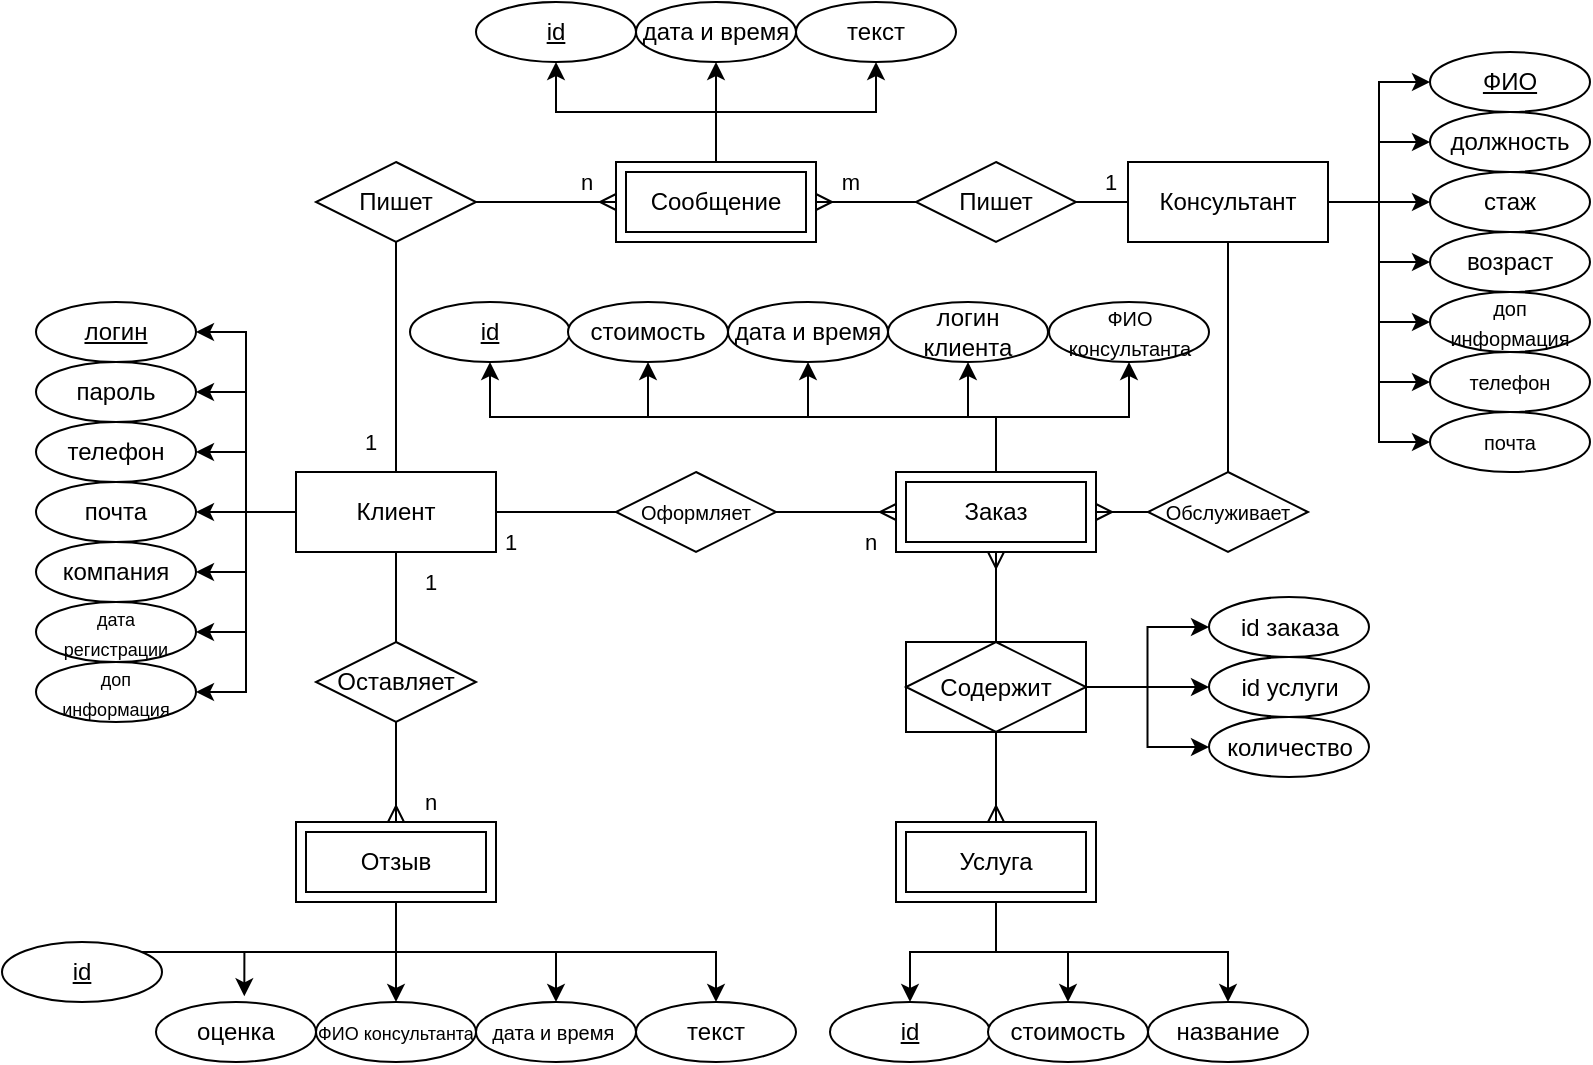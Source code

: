 <mxfile version="26.0.16">
  <diagram name="Страница — 1" id="WdEJ7dndmOHRNhGDNfjg">
    <mxGraphModel dx="867" dy="546" grid="0" gridSize="10" guides="1" tooltips="1" connect="1" arrows="1" fold="1" page="1" pageScale="1" pageWidth="1169" pageHeight="1654" math="0" shadow="0">
      <root>
        <mxCell id="0" />
        <mxCell id="1" parent="0" />
        <mxCell id="v3WnNU0bLer0yjJQHdxO-15" style="edgeStyle=orthogonalEdgeStyle;rounded=0;orthogonalLoop=1;jettySize=auto;html=1;exitX=0;exitY=0.5;exitDx=0;exitDy=0;entryX=1;entryY=0.5;entryDx=0;entryDy=0;" edge="1" parent="1" source="v3WnNU0bLer0yjJQHdxO-1" target="v3WnNU0bLer0yjJQHdxO-7">
          <mxGeometry relative="1" as="geometry" />
        </mxCell>
        <mxCell id="v3WnNU0bLer0yjJQHdxO-16" style="edgeStyle=orthogonalEdgeStyle;rounded=0;orthogonalLoop=1;jettySize=auto;html=1;exitX=0;exitY=0.5;exitDx=0;exitDy=0;entryX=1;entryY=0.5;entryDx=0;entryDy=0;" edge="1" parent="1" source="v3WnNU0bLer0yjJQHdxO-1" target="v3WnNU0bLer0yjJQHdxO-8">
          <mxGeometry relative="1" as="geometry" />
        </mxCell>
        <mxCell id="v3WnNU0bLer0yjJQHdxO-17" style="edgeStyle=orthogonalEdgeStyle;rounded=0;orthogonalLoop=1;jettySize=auto;html=1;exitX=0;exitY=0.5;exitDx=0;exitDy=0;entryX=1;entryY=0.5;entryDx=0;entryDy=0;" edge="1" parent="1" source="v3WnNU0bLer0yjJQHdxO-1" target="v3WnNU0bLer0yjJQHdxO-9">
          <mxGeometry relative="1" as="geometry" />
        </mxCell>
        <mxCell id="v3WnNU0bLer0yjJQHdxO-18" style="edgeStyle=orthogonalEdgeStyle;rounded=0;orthogonalLoop=1;jettySize=auto;html=1;exitX=0;exitY=0.5;exitDx=0;exitDy=0;entryX=1;entryY=0.5;entryDx=0;entryDy=0;" edge="1" parent="1" source="v3WnNU0bLer0yjJQHdxO-1" target="v3WnNU0bLer0yjJQHdxO-10">
          <mxGeometry relative="1" as="geometry" />
        </mxCell>
        <mxCell id="v3WnNU0bLer0yjJQHdxO-19" style="edgeStyle=orthogonalEdgeStyle;rounded=0;orthogonalLoop=1;jettySize=auto;html=1;exitX=0;exitY=0.5;exitDx=0;exitDy=0;entryX=1;entryY=0.5;entryDx=0;entryDy=0;" edge="1" parent="1" source="v3WnNU0bLer0yjJQHdxO-1" target="v3WnNU0bLer0yjJQHdxO-11">
          <mxGeometry relative="1" as="geometry" />
        </mxCell>
        <mxCell id="v3WnNU0bLer0yjJQHdxO-20" style="edgeStyle=orthogonalEdgeStyle;rounded=0;orthogonalLoop=1;jettySize=auto;html=1;exitX=0;exitY=0.5;exitDx=0;exitDy=0;entryX=1;entryY=0.5;entryDx=0;entryDy=0;" edge="1" parent="1" source="v3WnNU0bLer0yjJQHdxO-1" target="v3WnNU0bLer0yjJQHdxO-12">
          <mxGeometry relative="1" as="geometry" />
        </mxCell>
        <mxCell id="v3WnNU0bLer0yjJQHdxO-21" style="edgeStyle=orthogonalEdgeStyle;rounded=0;orthogonalLoop=1;jettySize=auto;html=1;exitX=0;exitY=0.5;exitDx=0;exitDy=0;entryX=1;entryY=0.5;entryDx=0;entryDy=0;" edge="1" parent="1" source="v3WnNU0bLer0yjJQHdxO-1" target="v3WnNU0bLer0yjJQHdxO-13">
          <mxGeometry relative="1" as="geometry" />
        </mxCell>
        <mxCell id="v3WnNU0bLer0yjJQHdxO-23" value="1" style="edgeStyle=orthogonalEdgeStyle;rounded=0;orthogonalLoop=1;jettySize=auto;html=1;exitX=0.5;exitY=1;exitDx=0;exitDy=0;endArrow=none;startFill=0;startArrow=none;" edge="1" parent="1" source="v3WnNU0bLer0yjJQHdxO-1" target="v3WnNU0bLer0yjJQHdxO-22">
          <mxGeometry x="-0.333" y="17" relative="1" as="geometry">
            <mxPoint as="offset" />
          </mxGeometry>
        </mxCell>
        <mxCell id="v3WnNU0bLer0yjJQHdxO-43" value="1" style="edgeStyle=orthogonalEdgeStyle;rounded=0;orthogonalLoop=1;jettySize=auto;html=1;exitX=0.5;exitY=0;exitDx=0;exitDy=0;entryX=0.5;entryY=1;entryDx=0;entryDy=0;endArrow=none;startFill=0;" edge="1" parent="1" source="v3WnNU0bLer0yjJQHdxO-1" target="v3WnNU0bLer0yjJQHdxO-37">
          <mxGeometry x="-0.739" y="13" relative="1" as="geometry">
            <mxPoint as="offset" />
          </mxGeometry>
        </mxCell>
        <mxCell id="v3WnNU0bLer0yjJQHdxO-54" value="1" style="edgeStyle=orthogonalEdgeStyle;rounded=0;orthogonalLoop=1;jettySize=auto;html=1;exitX=1;exitY=0.5;exitDx=0;exitDy=0;endArrow=none;startFill=0;" edge="1" parent="1" source="v3WnNU0bLer0yjJQHdxO-1" target="v3WnNU0bLer0yjJQHdxO-39">
          <mxGeometry x="-0.767" y="-15" relative="1" as="geometry">
            <mxPoint as="offset" />
          </mxGeometry>
        </mxCell>
        <mxCell id="v3WnNU0bLer0yjJQHdxO-1" value="Клиент" style="whiteSpace=wrap;html=1;align=center;" vertex="1" parent="1">
          <mxGeometry x="220" y="265" width="100" height="40" as="geometry" />
        </mxCell>
        <mxCell id="v3WnNU0bLer0yjJQHdxO-45" value="1" style="edgeStyle=orthogonalEdgeStyle;rounded=0;orthogonalLoop=1;jettySize=auto;html=1;exitX=0;exitY=0.5;exitDx=0;exitDy=0;endArrow=none;startFill=0;" edge="1" parent="1" source="v3WnNU0bLer0yjJQHdxO-2" target="v3WnNU0bLer0yjJQHdxO-38">
          <mxGeometry x="-0.667" y="-10" relative="1" as="geometry">
            <mxPoint as="offset" />
          </mxGeometry>
        </mxCell>
        <mxCell id="v3WnNU0bLer0yjJQHdxO-58" style="edgeStyle=orthogonalEdgeStyle;rounded=0;orthogonalLoop=1;jettySize=auto;html=1;exitX=0.5;exitY=1;exitDx=0;exitDy=0;entryX=0.5;entryY=0;entryDx=0;entryDy=0;endArrow=none;startFill=0;" edge="1" parent="1" source="v3WnNU0bLer0yjJQHdxO-2" target="v3WnNU0bLer0yjJQHdxO-40">
          <mxGeometry relative="1" as="geometry" />
        </mxCell>
        <mxCell id="v3WnNU0bLer0yjJQHdxO-100" style="edgeStyle=orthogonalEdgeStyle;rounded=0;orthogonalLoop=1;jettySize=auto;html=1;exitX=1;exitY=0.5;exitDx=0;exitDy=0;entryX=0;entryY=0.5;entryDx=0;entryDy=0;" edge="1" parent="1" source="v3WnNU0bLer0yjJQHdxO-2" target="v3WnNU0bLer0yjJQHdxO-95">
          <mxGeometry relative="1" as="geometry" />
        </mxCell>
        <mxCell id="v3WnNU0bLer0yjJQHdxO-101" style="edgeStyle=orthogonalEdgeStyle;rounded=0;orthogonalLoop=1;jettySize=auto;html=1;exitX=1;exitY=0.5;exitDx=0;exitDy=0;entryX=0;entryY=0.5;entryDx=0;entryDy=0;" edge="1" parent="1" source="v3WnNU0bLer0yjJQHdxO-2" target="v3WnNU0bLer0yjJQHdxO-96">
          <mxGeometry relative="1" as="geometry" />
        </mxCell>
        <mxCell id="v3WnNU0bLer0yjJQHdxO-102" style="edgeStyle=orthogonalEdgeStyle;rounded=0;orthogonalLoop=1;jettySize=auto;html=1;exitX=1;exitY=0.5;exitDx=0;exitDy=0;" edge="1" parent="1" source="v3WnNU0bLer0yjJQHdxO-2" target="v3WnNU0bLer0yjJQHdxO-97">
          <mxGeometry relative="1" as="geometry" />
        </mxCell>
        <mxCell id="v3WnNU0bLer0yjJQHdxO-103" style="edgeStyle=orthogonalEdgeStyle;rounded=0;orthogonalLoop=1;jettySize=auto;html=1;exitX=1;exitY=0.5;exitDx=0;exitDy=0;" edge="1" parent="1" source="v3WnNU0bLer0yjJQHdxO-2" target="v3WnNU0bLer0yjJQHdxO-98">
          <mxGeometry relative="1" as="geometry" />
        </mxCell>
        <mxCell id="v3WnNU0bLer0yjJQHdxO-104" style="edgeStyle=orthogonalEdgeStyle;rounded=0;orthogonalLoop=1;jettySize=auto;html=1;exitX=1;exitY=0.5;exitDx=0;exitDy=0;entryX=0;entryY=0.5;entryDx=0;entryDy=0;" edge="1" parent="1" source="v3WnNU0bLer0yjJQHdxO-2" target="v3WnNU0bLer0yjJQHdxO-99">
          <mxGeometry relative="1" as="geometry" />
        </mxCell>
        <mxCell id="v3WnNU0bLer0yjJQHdxO-107" style="edgeStyle=orthogonalEdgeStyle;rounded=0;orthogonalLoop=1;jettySize=auto;html=1;exitX=1;exitY=0.5;exitDx=0;exitDy=0;entryX=0;entryY=0.5;entryDx=0;entryDy=0;" edge="1" parent="1" source="v3WnNU0bLer0yjJQHdxO-2" target="v3WnNU0bLer0yjJQHdxO-105">
          <mxGeometry relative="1" as="geometry" />
        </mxCell>
        <mxCell id="v3WnNU0bLer0yjJQHdxO-108" style="edgeStyle=orthogonalEdgeStyle;rounded=0;orthogonalLoop=1;jettySize=auto;html=1;exitX=1;exitY=0.5;exitDx=0;exitDy=0;entryX=0;entryY=0.5;entryDx=0;entryDy=0;" edge="1" parent="1" source="v3WnNU0bLer0yjJQHdxO-2" target="v3WnNU0bLer0yjJQHdxO-106">
          <mxGeometry relative="1" as="geometry" />
        </mxCell>
        <mxCell id="v3WnNU0bLer0yjJQHdxO-2" value="Консультант" style="whiteSpace=wrap;html=1;align=center;" vertex="1" parent="1">
          <mxGeometry x="636" y="110" width="100" height="40" as="geometry" />
        </mxCell>
        <mxCell id="v3WnNU0bLer0yjJQHdxO-32" style="edgeStyle=orthogonalEdgeStyle;rounded=0;orthogonalLoop=1;jettySize=auto;html=1;exitX=0.5;exitY=1;exitDx=0;exitDy=0;entryX=0.5;entryY=0;entryDx=0;entryDy=0;" edge="1" parent="1" source="v3WnNU0bLer0yjJQHdxO-3">
          <mxGeometry relative="1" as="geometry">
            <mxPoint x="110" y="530" as="targetPoint" />
          </mxGeometry>
        </mxCell>
        <mxCell id="v3WnNU0bLer0yjJQHdxO-34" style="edgeStyle=orthogonalEdgeStyle;rounded=0;orthogonalLoop=1;jettySize=auto;html=1;exitX=0.5;exitY=1;exitDx=0;exitDy=0;entryX=0.5;entryY=0;entryDx=0;entryDy=0;" edge="1" parent="1" source="v3WnNU0bLer0yjJQHdxO-3" target="v3WnNU0bLer0yjJQHdxO-28">
          <mxGeometry relative="1" as="geometry" />
        </mxCell>
        <mxCell id="v3WnNU0bLer0yjJQHdxO-35" style="edgeStyle=orthogonalEdgeStyle;rounded=0;orthogonalLoop=1;jettySize=auto;html=1;exitX=0.5;exitY=1;exitDx=0;exitDy=0;" edge="1" parent="1" source="v3WnNU0bLer0yjJQHdxO-3" target="v3WnNU0bLer0yjJQHdxO-29">
          <mxGeometry relative="1" as="geometry" />
        </mxCell>
        <mxCell id="v3WnNU0bLer0yjJQHdxO-36" style="edgeStyle=orthogonalEdgeStyle;rounded=0;orthogonalLoop=1;jettySize=auto;html=1;exitX=0.5;exitY=1;exitDx=0;exitDy=0;" edge="1" parent="1" source="v3WnNU0bLer0yjJQHdxO-3" target="v3WnNU0bLer0yjJQHdxO-30">
          <mxGeometry relative="1" as="geometry" />
        </mxCell>
        <mxCell id="v3WnNU0bLer0yjJQHdxO-3" value="Отзыв" style="shape=ext;margin=3;double=1;whiteSpace=wrap;html=1;align=center;" vertex="1" parent="1">
          <mxGeometry x="220" y="440" width="100" height="40" as="geometry" />
        </mxCell>
        <mxCell id="v3WnNU0bLer0yjJQHdxO-75" style="edgeStyle=orthogonalEdgeStyle;rounded=0;orthogonalLoop=1;jettySize=auto;html=1;exitX=0.5;exitY=1;exitDx=0;exitDy=0;entryX=0.5;entryY=0;entryDx=0;entryDy=0;" edge="1" parent="1" source="v3WnNU0bLer0yjJQHdxO-4" target="v3WnNU0bLer0yjJQHdxO-72">
          <mxGeometry relative="1" as="geometry" />
        </mxCell>
        <mxCell id="v3WnNU0bLer0yjJQHdxO-76" style="edgeStyle=orthogonalEdgeStyle;rounded=0;orthogonalLoop=1;jettySize=auto;html=1;exitX=0.5;exitY=1;exitDx=0;exitDy=0;" edge="1" parent="1" source="v3WnNU0bLer0yjJQHdxO-4" target="v3WnNU0bLer0yjJQHdxO-73">
          <mxGeometry relative="1" as="geometry" />
        </mxCell>
        <mxCell id="v3WnNU0bLer0yjJQHdxO-77" style="edgeStyle=orthogonalEdgeStyle;rounded=0;orthogonalLoop=1;jettySize=auto;html=1;exitX=0.5;exitY=1;exitDx=0;exitDy=0;" edge="1" parent="1" source="v3WnNU0bLer0yjJQHdxO-4" target="v3WnNU0bLer0yjJQHdxO-74">
          <mxGeometry relative="1" as="geometry" />
        </mxCell>
        <mxCell id="v3WnNU0bLer0yjJQHdxO-4" value="Услуга" style="shape=ext;margin=3;double=1;whiteSpace=wrap;html=1;align=center;" vertex="1" parent="1">
          <mxGeometry x="520" y="440" width="100" height="40" as="geometry" />
        </mxCell>
        <mxCell id="v3WnNU0bLer0yjJQHdxO-79" style="edgeStyle=orthogonalEdgeStyle;rounded=0;orthogonalLoop=1;jettySize=auto;html=1;exitX=0.5;exitY=0;exitDx=0;exitDy=0;entryX=0.5;entryY=1;entryDx=0;entryDy=0;" edge="1" parent="1" source="v3WnNU0bLer0yjJQHdxO-5" target="v3WnNU0bLer0yjJQHdxO-62">
          <mxGeometry relative="1" as="geometry" />
        </mxCell>
        <mxCell id="v3WnNU0bLer0yjJQHdxO-80" style="edgeStyle=orthogonalEdgeStyle;rounded=0;orthogonalLoop=1;jettySize=auto;html=1;exitX=0.5;exitY=0;exitDx=0;exitDy=0;entryX=0.5;entryY=1;entryDx=0;entryDy=0;" edge="1" parent="1" source="v3WnNU0bLer0yjJQHdxO-5" target="v3WnNU0bLer0yjJQHdxO-66">
          <mxGeometry relative="1" as="geometry" />
        </mxCell>
        <mxCell id="v3WnNU0bLer0yjJQHdxO-81" style="edgeStyle=orthogonalEdgeStyle;rounded=0;orthogonalLoop=1;jettySize=auto;html=1;exitX=0.5;exitY=0;exitDx=0;exitDy=0;entryX=0.5;entryY=1;entryDx=0;entryDy=0;" edge="1" parent="1" source="v3WnNU0bLer0yjJQHdxO-5" target="v3WnNU0bLer0yjJQHdxO-65">
          <mxGeometry relative="1" as="geometry" />
        </mxCell>
        <mxCell id="v3WnNU0bLer0yjJQHdxO-82" style="edgeStyle=orthogonalEdgeStyle;rounded=0;orthogonalLoop=1;jettySize=auto;html=1;exitX=0.5;exitY=0;exitDx=0;exitDy=0;entryX=0.5;entryY=1;entryDx=0;entryDy=0;" edge="1" parent="1" source="v3WnNU0bLer0yjJQHdxO-5" target="v3WnNU0bLer0yjJQHdxO-64">
          <mxGeometry relative="1" as="geometry" />
        </mxCell>
        <mxCell id="v3WnNU0bLer0yjJQHdxO-83" style="edgeStyle=orthogonalEdgeStyle;rounded=0;orthogonalLoop=1;jettySize=auto;html=1;exitX=0.5;exitY=0;exitDx=0;exitDy=0;entryX=0.5;entryY=1;entryDx=0;entryDy=0;" edge="1" parent="1" source="v3WnNU0bLer0yjJQHdxO-5" target="v3WnNU0bLer0yjJQHdxO-63">
          <mxGeometry relative="1" as="geometry" />
        </mxCell>
        <mxCell id="v3WnNU0bLer0yjJQHdxO-5" value="Заказ" style="shape=ext;margin=3;double=1;whiteSpace=wrap;html=1;align=center;" vertex="1" parent="1">
          <mxGeometry x="520" y="265" width="100" height="40" as="geometry" />
        </mxCell>
        <mxCell id="v3WnNU0bLer0yjJQHdxO-51" style="edgeStyle=orthogonalEdgeStyle;rounded=0;orthogonalLoop=1;jettySize=auto;html=1;exitX=0.5;exitY=0;exitDx=0;exitDy=0;entryX=0.5;entryY=1;entryDx=0;entryDy=0;" edge="1" parent="1" source="v3WnNU0bLer0yjJQHdxO-6" target="v3WnNU0bLer0yjJQHdxO-47">
          <mxGeometry relative="1" as="geometry" />
        </mxCell>
        <mxCell id="v3WnNU0bLer0yjJQHdxO-52" style="edgeStyle=orthogonalEdgeStyle;rounded=0;orthogonalLoop=1;jettySize=auto;html=1;exitX=0.5;exitY=0;exitDx=0;exitDy=0;" edge="1" parent="1" source="v3WnNU0bLer0yjJQHdxO-6" target="v3WnNU0bLer0yjJQHdxO-50">
          <mxGeometry relative="1" as="geometry" />
        </mxCell>
        <mxCell id="v3WnNU0bLer0yjJQHdxO-53" style="edgeStyle=orthogonalEdgeStyle;rounded=0;orthogonalLoop=1;jettySize=auto;html=1;exitX=0.5;exitY=0;exitDx=0;exitDy=0;entryX=0.5;entryY=1;entryDx=0;entryDy=0;" edge="1" parent="1" source="v3WnNU0bLer0yjJQHdxO-6" target="v3WnNU0bLer0yjJQHdxO-48">
          <mxGeometry relative="1" as="geometry" />
        </mxCell>
        <mxCell id="v3WnNU0bLer0yjJQHdxO-6" value="Сообщение" style="shape=ext;margin=3;double=1;whiteSpace=wrap;html=1;align=center;" vertex="1" parent="1">
          <mxGeometry x="380" y="110" width="100" height="40" as="geometry" />
        </mxCell>
        <mxCell id="v3WnNU0bLer0yjJQHdxO-7" value="&lt;u&gt;логин&lt;/u&gt;" style="ellipse;whiteSpace=wrap;html=1;align=center;" vertex="1" parent="1">
          <mxGeometry x="90" y="180" width="80" height="30" as="geometry" />
        </mxCell>
        <mxCell id="v3WnNU0bLer0yjJQHdxO-8" value="пароль" style="ellipse;whiteSpace=wrap;html=1;align=center;" vertex="1" parent="1">
          <mxGeometry x="90" y="210" width="80" height="30" as="geometry" />
        </mxCell>
        <mxCell id="v3WnNU0bLer0yjJQHdxO-9" value="телефон" style="ellipse;whiteSpace=wrap;html=1;align=center;" vertex="1" parent="1">
          <mxGeometry x="90" y="240" width="80" height="30" as="geometry" />
        </mxCell>
        <mxCell id="v3WnNU0bLer0yjJQHdxO-10" value="почта" style="ellipse;whiteSpace=wrap;html=1;align=center;" vertex="1" parent="1">
          <mxGeometry x="90" y="270" width="80" height="30" as="geometry" />
        </mxCell>
        <mxCell id="v3WnNU0bLer0yjJQHdxO-11" value="компания" style="ellipse;whiteSpace=wrap;html=1;align=center;" vertex="1" parent="1">
          <mxGeometry x="90" y="300" width="80" height="30" as="geometry" />
        </mxCell>
        <mxCell id="v3WnNU0bLer0yjJQHdxO-12" value="&lt;font style=&quot;font-size: 9px;&quot;&gt;дата&lt;br&gt;регистрации&lt;/font&gt;" style="ellipse;whiteSpace=wrap;html=1;align=center;" vertex="1" parent="1">
          <mxGeometry x="90" y="330" width="80" height="30" as="geometry" />
        </mxCell>
        <mxCell id="v3WnNU0bLer0yjJQHdxO-13" value="&lt;font style=&quot;font-size: 9px;&quot;&gt;доп&lt;br&gt;информация&lt;/font&gt;" style="ellipse;whiteSpace=wrap;html=1;align=center;" vertex="1" parent="1">
          <mxGeometry x="90" y="360" width="80" height="30" as="geometry" />
        </mxCell>
        <mxCell id="v3WnNU0bLer0yjJQHdxO-24" value="n" style="edgeStyle=orthogonalEdgeStyle;rounded=0;orthogonalLoop=1;jettySize=auto;html=1;exitX=0.5;exitY=1;exitDx=0;exitDy=0;endArrow=ERmany;endFill=0;" edge="1" parent="1" source="v3WnNU0bLer0yjJQHdxO-22" target="v3WnNU0bLer0yjJQHdxO-3">
          <mxGeometry x="0.6" y="17" relative="1" as="geometry">
            <mxPoint as="offset" />
          </mxGeometry>
        </mxCell>
        <mxCell id="v3WnNU0bLer0yjJQHdxO-22" value="Оставляет" style="shape=rhombus;perimeter=rhombusPerimeter;whiteSpace=wrap;html=1;align=center;" vertex="1" parent="1">
          <mxGeometry x="230" y="350" width="80" height="40" as="geometry" />
        </mxCell>
        <mxCell id="v3WnNU0bLer0yjJQHdxO-26" value="&lt;u style=&quot;&quot;&gt;&lt;font&gt;id&lt;/font&gt;&lt;/u&gt;" style="ellipse;whiteSpace=wrap;html=1;align=center;" vertex="1" parent="1">
          <mxGeometry x="73" y="500" width="80" height="30" as="geometry" />
        </mxCell>
        <mxCell id="v3WnNU0bLer0yjJQHdxO-27" value="&lt;font&gt;оценка&lt;/font&gt;" style="ellipse;whiteSpace=wrap;html=1;align=center;" vertex="1" parent="1">
          <mxGeometry x="150" y="530" width="80" height="30" as="geometry" />
        </mxCell>
        <mxCell id="v3WnNU0bLer0yjJQHdxO-28" value="&lt;font style=&quot;font-size: 9px;&quot;&gt;ФИО консультанта&lt;/font&gt;" style="ellipse;whiteSpace=wrap;html=1;align=center;" vertex="1" parent="1">
          <mxGeometry x="230" y="530" width="80" height="30" as="geometry" />
        </mxCell>
        <mxCell id="v3WnNU0bLer0yjJQHdxO-29" value="&lt;span style=&quot;font-size: 10px;&quot;&gt;дата и время&amp;nbsp;&lt;/span&gt;" style="ellipse;whiteSpace=wrap;html=1;align=center;" vertex="1" parent="1">
          <mxGeometry x="310" y="530" width="80" height="30" as="geometry" />
        </mxCell>
        <mxCell id="v3WnNU0bLer0yjJQHdxO-30" value="&lt;font&gt;текст&lt;/font&gt;" style="ellipse;whiteSpace=wrap;html=1;align=center;" vertex="1" parent="1">
          <mxGeometry x="390" y="530" width="80" height="30" as="geometry" />
        </mxCell>
        <mxCell id="v3WnNU0bLer0yjJQHdxO-31" style="edgeStyle=orthogonalEdgeStyle;rounded=0;orthogonalLoop=1;jettySize=auto;html=1;exitX=0.5;exitY=1;exitDx=0;exitDy=0;" edge="1" parent="1" source="v3WnNU0bLer0yjJQHdxO-3" target="v3WnNU0bLer0yjJQHdxO-3">
          <mxGeometry relative="1" as="geometry" />
        </mxCell>
        <mxCell id="v3WnNU0bLer0yjJQHdxO-33" style="edgeStyle=orthogonalEdgeStyle;rounded=0;orthogonalLoop=1;jettySize=auto;html=1;exitX=0.5;exitY=1;exitDx=0;exitDy=0;entryX=0.552;entryY=-0.095;entryDx=0;entryDy=0;entryPerimeter=0;" edge="1" parent="1" source="v3WnNU0bLer0yjJQHdxO-3" target="v3WnNU0bLer0yjJQHdxO-27">
          <mxGeometry relative="1" as="geometry" />
        </mxCell>
        <mxCell id="v3WnNU0bLer0yjJQHdxO-44" style="edgeStyle=orthogonalEdgeStyle;rounded=0;orthogonalLoop=1;jettySize=auto;html=1;exitX=1;exitY=0.5;exitDx=0;exitDy=0;endArrow=ERmany;endFill=0;" edge="1" parent="1" source="v3WnNU0bLer0yjJQHdxO-37" target="v3WnNU0bLer0yjJQHdxO-6">
          <mxGeometry relative="1" as="geometry" />
        </mxCell>
        <mxCell id="v3WnNU0bLer0yjJQHdxO-88" value="n" style="edgeLabel;html=1;align=center;verticalAlign=middle;resizable=0;points=[];" vertex="1" connectable="0" parent="v3WnNU0bLer0yjJQHdxO-44">
          <mxGeometry x="0.557" y="-2" relative="1" as="geometry">
            <mxPoint y="-12" as="offset" />
          </mxGeometry>
        </mxCell>
        <mxCell id="v3WnNU0bLer0yjJQHdxO-37" value="Пишет" style="shape=rhombus;perimeter=rhombusPerimeter;whiteSpace=wrap;html=1;align=center;" vertex="1" parent="1">
          <mxGeometry x="230" y="110" width="80" height="40" as="geometry" />
        </mxCell>
        <mxCell id="v3WnNU0bLer0yjJQHdxO-46" value="m" style="edgeStyle=orthogonalEdgeStyle;rounded=0;orthogonalLoop=1;jettySize=auto;html=1;exitX=0;exitY=0.5;exitDx=0;exitDy=0;entryX=1;entryY=0.5;entryDx=0;entryDy=0;endArrow=ERmany;endFill=0;" edge="1" parent="1" source="v3WnNU0bLer0yjJQHdxO-38" target="v3WnNU0bLer0yjJQHdxO-6">
          <mxGeometry x="0.32" y="-10" relative="1" as="geometry">
            <mxPoint as="offset" />
          </mxGeometry>
        </mxCell>
        <mxCell id="v3WnNU0bLer0yjJQHdxO-38" value="Пишет" style="shape=rhombus;perimeter=rhombusPerimeter;whiteSpace=wrap;html=1;align=center;" vertex="1" parent="1">
          <mxGeometry x="530" y="110" width="80" height="40" as="geometry" />
        </mxCell>
        <mxCell id="v3WnNU0bLer0yjJQHdxO-57" value="n" style="edgeStyle=orthogonalEdgeStyle;rounded=0;orthogonalLoop=1;jettySize=auto;html=1;exitX=1;exitY=0.5;exitDx=0;exitDy=0;endArrow=ERmany;endFill=0;" edge="1" parent="1" source="v3WnNU0bLer0yjJQHdxO-39" target="v3WnNU0bLer0yjJQHdxO-5">
          <mxGeometry x="0.567" y="-15" relative="1" as="geometry">
            <mxPoint as="offset" />
          </mxGeometry>
        </mxCell>
        <mxCell id="v3WnNU0bLer0yjJQHdxO-39" value="&lt;font style=&quot;font-size: 10px;&quot;&gt;Оформляет&lt;/font&gt;" style="shape=rhombus;perimeter=rhombusPerimeter;whiteSpace=wrap;html=1;align=center;" vertex="1" parent="1">
          <mxGeometry x="380" y="265" width="80" height="40" as="geometry" />
        </mxCell>
        <mxCell id="v3WnNU0bLer0yjJQHdxO-59" style="edgeStyle=orthogonalEdgeStyle;rounded=0;orthogonalLoop=1;jettySize=auto;html=1;exitX=0;exitY=0.5;exitDx=0;exitDy=0;entryX=1;entryY=0.5;entryDx=0;entryDy=0;endArrow=ERmany;endFill=0;" edge="1" parent="1" source="v3WnNU0bLer0yjJQHdxO-40" target="v3WnNU0bLer0yjJQHdxO-5">
          <mxGeometry relative="1" as="geometry" />
        </mxCell>
        <mxCell id="v3WnNU0bLer0yjJQHdxO-40" value="&lt;font style=&quot;font-size: 10px;&quot;&gt;Обслуживает&lt;/font&gt;" style="shape=rhombus;perimeter=rhombusPerimeter;whiteSpace=wrap;html=1;align=center;" vertex="1" parent="1">
          <mxGeometry x="646" y="265" width="80" height="40" as="geometry" />
        </mxCell>
        <mxCell id="v3WnNU0bLer0yjJQHdxO-47" value="&lt;u&gt;id&lt;/u&gt;" style="ellipse;whiteSpace=wrap;html=1;align=center;" vertex="1" parent="1">
          <mxGeometry x="310" y="30" width="80" height="30" as="geometry" />
        </mxCell>
        <mxCell id="v3WnNU0bLer0yjJQHdxO-48" value="дата и время" style="ellipse;whiteSpace=wrap;html=1;align=center;" vertex="1" parent="1">
          <mxGeometry x="390" y="30" width="80" height="30" as="geometry" />
        </mxCell>
        <mxCell id="v3WnNU0bLer0yjJQHdxO-50" value="текст" style="ellipse;whiteSpace=wrap;html=1;align=center;" vertex="1" parent="1">
          <mxGeometry x="470" y="30" width="80" height="30" as="geometry" />
        </mxCell>
        <mxCell id="v3WnNU0bLer0yjJQHdxO-62" value="&lt;u&gt;id&lt;/u&gt;" style="ellipse;whiteSpace=wrap;html=1;align=center;" vertex="1" parent="1">
          <mxGeometry x="277" y="180" width="80" height="30" as="geometry" />
        </mxCell>
        <mxCell id="v3WnNU0bLer0yjJQHdxO-63" value="стоимость" style="ellipse;whiteSpace=wrap;html=1;align=center;" vertex="1" parent="1">
          <mxGeometry x="356" y="180" width="80" height="30" as="geometry" />
        </mxCell>
        <mxCell id="v3WnNU0bLer0yjJQHdxO-64" value="дата и время" style="ellipse;whiteSpace=wrap;html=1;align=center;" vertex="1" parent="1">
          <mxGeometry x="436" y="180" width="80" height="30" as="geometry" />
        </mxCell>
        <mxCell id="v3WnNU0bLer0yjJQHdxO-65" value="логин клиента" style="ellipse;whiteSpace=wrap;html=1;align=center;" vertex="1" parent="1">
          <mxGeometry x="516" y="180" width="80" height="30" as="geometry" />
        </mxCell>
        <mxCell id="v3WnNU0bLer0yjJQHdxO-66" value="&lt;font style=&quot;font-size: 10px;&quot;&gt;ФИО консультанта&lt;/font&gt;" style="ellipse;whiteSpace=wrap;html=1;align=center;" vertex="1" parent="1">
          <mxGeometry x="596.5" y="180" width="80" height="30" as="geometry" />
        </mxCell>
        <mxCell id="v3WnNU0bLer0yjJQHdxO-70" style="edgeStyle=orthogonalEdgeStyle;rounded=0;orthogonalLoop=1;jettySize=auto;html=1;exitX=0.5;exitY=0;exitDx=0;exitDy=0;endArrow=ERmany;endFill=0;" edge="1" parent="1" source="v3WnNU0bLer0yjJQHdxO-67" target="v3WnNU0bLer0yjJQHdxO-5">
          <mxGeometry relative="1" as="geometry" />
        </mxCell>
        <mxCell id="v3WnNU0bLer0yjJQHdxO-71" style="edgeStyle=orthogonalEdgeStyle;rounded=0;orthogonalLoop=1;jettySize=auto;html=1;exitX=0.5;exitY=1;exitDx=0;exitDy=0;entryX=0.5;entryY=0;entryDx=0;entryDy=0;endArrow=ERmany;endFill=0;" edge="1" parent="1" source="v3WnNU0bLer0yjJQHdxO-67" target="v3WnNU0bLer0yjJQHdxO-4">
          <mxGeometry relative="1" as="geometry" />
        </mxCell>
        <mxCell id="v3WnNU0bLer0yjJQHdxO-92" style="edgeStyle=orthogonalEdgeStyle;rounded=0;orthogonalLoop=1;jettySize=auto;html=1;exitX=1;exitY=0.5;exitDx=0;exitDy=0;entryX=0;entryY=0.5;entryDx=0;entryDy=0;" edge="1" parent="1" source="v3WnNU0bLer0yjJQHdxO-67" target="v3WnNU0bLer0yjJQHdxO-89">
          <mxGeometry relative="1" as="geometry" />
        </mxCell>
        <mxCell id="v3WnNU0bLer0yjJQHdxO-93" style="edgeStyle=orthogonalEdgeStyle;rounded=0;orthogonalLoop=1;jettySize=auto;html=1;exitX=1;exitY=0.5;exitDx=0;exitDy=0;entryX=0;entryY=0.5;entryDx=0;entryDy=0;" edge="1" parent="1" source="v3WnNU0bLer0yjJQHdxO-67" target="v3WnNU0bLer0yjJQHdxO-90">
          <mxGeometry relative="1" as="geometry" />
        </mxCell>
        <mxCell id="v3WnNU0bLer0yjJQHdxO-94" style="edgeStyle=orthogonalEdgeStyle;rounded=0;orthogonalLoop=1;jettySize=auto;html=1;exitX=1;exitY=0.5;exitDx=0;exitDy=0;" edge="1" parent="1" source="v3WnNU0bLer0yjJQHdxO-67" target="v3WnNU0bLer0yjJQHdxO-91">
          <mxGeometry relative="1" as="geometry" />
        </mxCell>
        <mxCell id="v3WnNU0bLer0yjJQHdxO-67" value="Содержит" style="shape=associativeEntity;whiteSpace=wrap;html=1;align=center;" vertex="1" parent="1">
          <mxGeometry x="525" y="350" width="90" height="45" as="geometry" />
        </mxCell>
        <mxCell id="v3WnNU0bLer0yjJQHdxO-72" value="&lt;u&gt;id&lt;/u&gt;" style="ellipse;whiteSpace=wrap;html=1;align=center;" vertex="1" parent="1">
          <mxGeometry x="487" y="530" width="80" height="30" as="geometry" />
        </mxCell>
        <mxCell id="v3WnNU0bLer0yjJQHdxO-73" value="стоимость" style="ellipse;whiteSpace=wrap;html=1;align=center;" vertex="1" parent="1">
          <mxGeometry x="566" y="530" width="80" height="30" as="geometry" />
        </mxCell>
        <mxCell id="v3WnNU0bLer0yjJQHdxO-74" value="название" style="ellipse;whiteSpace=wrap;html=1;align=center;" vertex="1" parent="1">
          <mxGeometry x="646" y="530" width="80" height="30" as="geometry" />
        </mxCell>
        <mxCell id="v3WnNU0bLer0yjJQHdxO-89" value="id заказа" style="ellipse;whiteSpace=wrap;html=1;align=center;" vertex="1" parent="1">
          <mxGeometry x="676.5" y="327.5" width="80" height="30" as="geometry" />
        </mxCell>
        <mxCell id="v3WnNU0bLer0yjJQHdxO-90" value="id услуги" style="ellipse;whiteSpace=wrap;html=1;align=center;" vertex="1" parent="1">
          <mxGeometry x="676.5" y="357.5" width="80" height="30" as="geometry" />
        </mxCell>
        <mxCell id="v3WnNU0bLer0yjJQHdxO-91" value="количество" style="ellipse;whiteSpace=wrap;html=1;align=center;" vertex="1" parent="1">
          <mxGeometry x="676.5" y="387.5" width="80" height="30" as="geometry" />
        </mxCell>
        <mxCell id="v3WnNU0bLer0yjJQHdxO-95" value="&lt;u&gt;ФИО&lt;/u&gt;" style="ellipse;whiteSpace=wrap;html=1;align=center;" vertex="1" parent="1">
          <mxGeometry x="787" y="55" width="80" height="30" as="geometry" />
        </mxCell>
        <mxCell id="v3WnNU0bLer0yjJQHdxO-96" value="должность" style="ellipse;whiteSpace=wrap;html=1;align=center;" vertex="1" parent="1">
          <mxGeometry x="787" y="85" width="80" height="30" as="geometry" />
        </mxCell>
        <mxCell id="v3WnNU0bLer0yjJQHdxO-97" value="стаж" style="ellipse;whiteSpace=wrap;html=1;align=center;" vertex="1" parent="1">
          <mxGeometry x="787" y="115" width="80" height="30" as="geometry" />
        </mxCell>
        <mxCell id="v3WnNU0bLer0yjJQHdxO-98" value="возраст" style="ellipse;whiteSpace=wrap;html=1;align=center;" vertex="1" parent="1">
          <mxGeometry x="787" y="145" width="80" height="30" as="geometry" />
        </mxCell>
        <mxCell id="v3WnNU0bLer0yjJQHdxO-99" value="&lt;font style=&quot;font-size: 10px;&quot;&gt;доп информация&lt;/font&gt;" style="ellipse;whiteSpace=wrap;html=1;align=center;" vertex="1" parent="1">
          <mxGeometry x="787" y="175" width="80" height="30" as="geometry" />
        </mxCell>
        <mxCell id="v3WnNU0bLer0yjJQHdxO-105" value="&lt;font style=&quot;font-size: 10px;&quot;&gt;телефон&lt;/font&gt;" style="ellipse;whiteSpace=wrap;html=1;align=center;" vertex="1" parent="1">
          <mxGeometry x="787" y="205" width="80" height="30" as="geometry" />
        </mxCell>
        <mxCell id="v3WnNU0bLer0yjJQHdxO-106" value="&lt;font style=&quot;font-size: 10px;&quot;&gt;почта&lt;/font&gt;" style="ellipse;whiteSpace=wrap;html=1;align=center;" vertex="1" parent="1">
          <mxGeometry x="787" y="235" width="80" height="30" as="geometry" />
        </mxCell>
      </root>
    </mxGraphModel>
  </diagram>
</mxfile>
